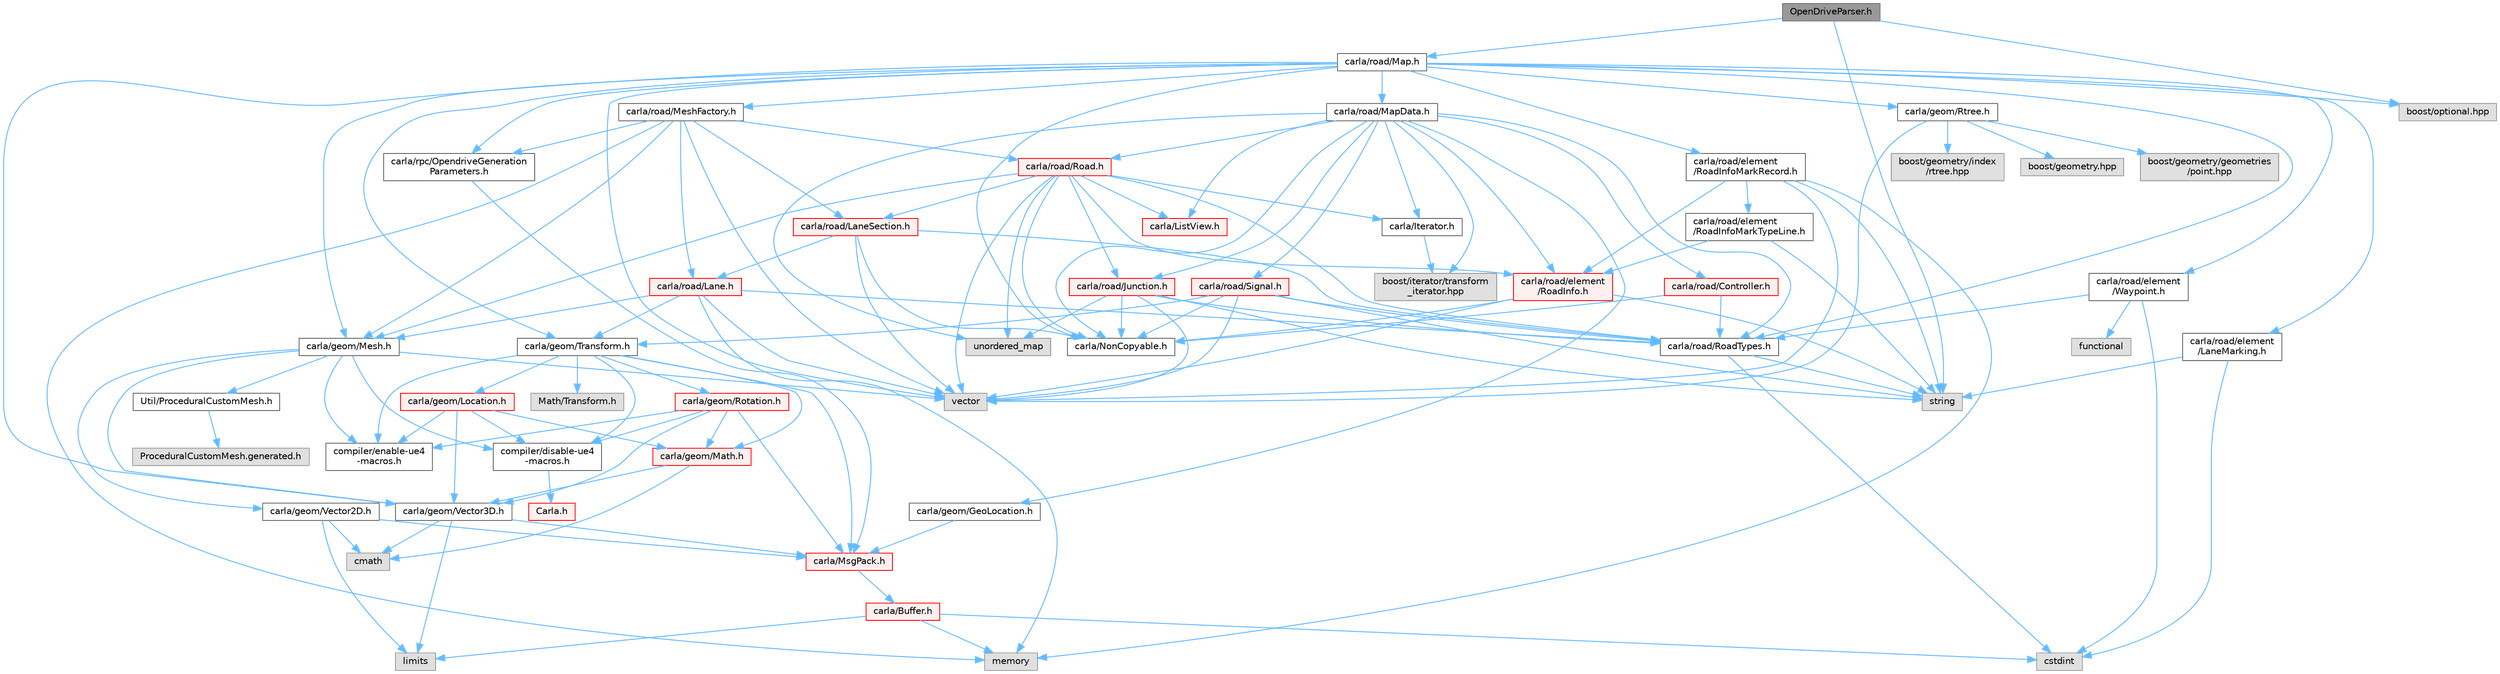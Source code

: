 digraph "OpenDriveParser.h"
{
 // INTERACTIVE_SVG=YES
 // LATEX_PDF_SIZE
  bgcolor="transparent";
  edge [fontname=Helvetica,fontsize=10,labelfontname=Helvetica,labelfontsize=10];
  node [fontname=Helvetica,fontsize=10,shape=box,height=0.2,width=0.4];
  Node1 [id="Node000001",label="OpenDriveParser.h",height=0.2,width=0.4,color="gray40", fillcolor="grey60", style="filled", fontcolor="black",tooltip=" "];
  Node1 -> Node2 [id="edge1_Node000001_Node000002",color="steelblue1",style="solid",tooltip=" "];
  Node2 [id="Node000002",label="carla/road/Map.h",height=0.2,width=0.4,color="grey40", fillcolor="white", style="filled",URL="$df/d64/road_2Map_8h.html",tooltip=" "];
  Node2 -> Node3 [id="edge2_Node000002_Node000003",color="steelblue1",style="solid",tooltip=" "];
  Node3 [id="Node000003",label="carla/geom/Mesh.h",height=0.2,width=0.4,color="grey40", fillcolor="white", style="filled",URL="$d9/d31/Mesh_8h.html",tooltip=" "];
  Node3 -> Node4 [id="edge3_Node000003_Node000004",color="steelblue1",style="solid",tooltip=" "];
  Node4 [id="Node000004",label="vector",height=0.2,width=0.4,color="grey60", fillcolor="#E0E0E0", style="filled",tooltip=" "];
  Node3 -> Node5 [id="edge4_Node000003_Node000005",color="steelblue1",style="solid",tooltip=" "];
  Node5 [id="Node000005",label="carla/geom/Vector3D.h",height=0.2,width=0.4,color="grey40", fillcolor="white", style="filled",URL="$de/d70/geom_2Vector3D_8h.html",tooltip=" "];
  Node5 -> Node6 [id="edge5_Node000005_Node000006",color="steelblue1",style="solid",tooltip=" "];
  Node6 [id="Node000006",label="carla/MsgPack.h",height=0.2,width=0.4,color="red", fillcolor="#FFF0F0", style="filled",URL="$d9/d6f/MsgPack_8h.html",tooltip=" "];
  Node6 -> Node7 [id="edge6_Node000006_Node000007",color="steelblue1",style="solid",tooltip=" "];
  Node7 [id="Node000007",label="carla/Buffer.h",height=0.2,width=0.4,color="red", fillcolor="#FFF0F0", style="filled",URL="$d2/dda/carla_2Buffer_8h.html",tooltip=" "];
  Node7 -> Node16 [id="edge7_Node000007_Node000016",color="steelblue1",style="solid",tooltip=" "];
  Node16 [id="Node000016",label="cstdint",height=0.2,width=0.4,color="grey60", fillcolor="#E0E0E0", style="filled",tooltip=" "];
  Node7 -> Node17 [id="edge8_Node000007_Node000017",color="steelblue1",style="solid",tooltip=" "];
  Node17 [id="Node000017",label="limits",height=0.2,width=0.4,color="grey60", fillcolor="#E0E0E0", style="filled",tooltip=" "];
  Node7 -> Node18 [id="edge9_Node000007_Node000018",color="steelblue1",style="solid",tooltip=" "];
  Node18 [id="Node000018",label="memory",height=0.2,width=0.4,color="grey60", fillcolor="#E0E0E0", style="filled",tooltip=" "];
  Node5 -> Node21 [id="edge10_Node000005_Node000021",color="steelblue1",style="solid",tooltip=" "];
  Node21 [id="Node000021",label="cmath",height=0.2,width=0.4,color="grey60", fillcolor="#E0E0E0", style="filled",tooltip=" "];
  Node5 -> Node17 [id="edge11_Node000005_Node000017",color="steelblue1",style="solid",tooltip=" "];
  Node3 -> Node22 [id="edge12_Node000003_Node000022",color="steelblue1",style="solid",tooltip=" "];
  Node22 [id="Node000022",label="carla/geom/Vector2D.h",height=0.2,width=0.4,color="grey40", fillcolor="white", style="filled",URL="$d7/d26/geom_2Vector2D_8h.html",tooltip=" "];
  Node22 -> Node6 [id="edge13_Node000022_Node000006",color="steelblue1",style="solid",tooltip=" "];
  Node22 -> Node21 [id="edge14_Node000022_Node000021",color="steelblue1",style="solid",tooltip=" "];
  Node22 -> Node17 [id="edge15_Node000022_Node000017",color="steelblue1",style="solid",tooltip=" "];
  Node3 -> Node23 [id="edge16_Node000003_Node000023",color="steelblue1",style="solid",tooltip=" "];
  Node23 [id="Node000023",label="compiler/enable-ue4\l-macros.h",height=0.2,width=0.4,color="grey40", fillcolor="white", style="filled",URL="$d9/da2/enable-ue4-macros_8h.html",tooltip=" "];
  Node3 -> Node24 [id="edge17_Node000003_Node000024",color="steelblue1",style="solid",tooltip=" "];
  Node24 [id="Node000024",label="Util/ProceduralCustomMesh.h",height=0.2,width=0.4,color="grey40", fillcolor="white", style="filled",URL="$d5/d30/ProceduralCustomMesh_8h.html",tooltip=" "];
  Node24 -> Node25 [id="edge18_Node000024_Node000025",color="steelblue1",style="solid",tooltip=" "];
  Node25 [id="Node000025",label="ProceduralCustomMesh.generated.h",height=0.2,width=0.4,color="grey60", fillcolor="#E0E0E0", style="filled",tooltip=" "];
  Node3 -> Node26 [id="edge19_Node000003_Node000026",color="steelblue1",style="solid",tooltip=" "];
  Node26 [id="Node000026",label="compiler/disable-ue4\l-macros.h",height=0.2,width=0.4,color="grey40", fillcolor="white", style="filled",URL="$d2/d02/disable-ue4-macros_8h.html",tooltip=" "];
  Node26 -> Node27 [id="edge20_Node000026_Node000027",color="steelblue1",style="solid",tooltip=" "];
  Node27 [id="Node000027",label="Carla.h",height=0.2,width=0.4,color="red", fillcolor="#FFF0F0", style="filled",URL="$d7/d7d/Carla_8h.html",tooltip=" "];
  Node2 -> Node31 [id="edge21_Node000002_Node000031",color="steelblue1",style="solid",tooltip=" "];
  Node31 [id="Node000031",label="carla/geom/Rtree.h",height=0.2,width=0.4,color="grey40", fillcolor="white", style="filled",URL="$d5/d30/Rtree_8h.html",tooltip=" "];
  Node31 -> Node4 [id="edge22_Node000031_Node000004",color="steelblue1",style="solid",tooltip=" "];
  Node31 -> Node32 [id="edge23_Node000031_Node000032",color="steelblue1",style="solid",tooltip=" "];
  Node32 [id="Node000032",label="boost/geometry.hpp",height=0.2,width=0.4,color="grey60", fillcolor="#E0E0E0", style="filled",tooltip=" "];
  Node31 -> Node33 [id="edge24_Node000031_Node000033",color="steelblue1",style="solid",tooltip=" "];
  Node33 [id="Node000033",label="boost/geometry/geometries\l/point.hpp",height=0.2,width=0.4,color="grey60", fillcolor="#E0E0E0", style="filled",tooltip=" "];
  Node31 -> Node34 [id="edge25_Node000031_Node000034",color="steelblue1",style="solid",tooltip=" "];
  Node34 [id="Node000034",label="boost/geometry/index\l/rtree.hpp",height=0.2,width=0.4,color="grey60", fillcolor="#E0E0E0", style="filled",tooltip=" "];
  Node2 -> Node35 [id="edge26_Node000002_Node000035",color="steelblue1",style="solid",tooltip=" "];
  Node35 [id="Node000035",label="carla/geom/Transform.h",height=0.2,width=0.4,color="grey40", fillcolor="white", style="filled",URL="$de/d17/geom_2Transform_8h.html",tooltip=" "];
  Node35 -> Node6 [id="edge27_Node000035_Node000006",color="steelblue1",style="solid",tooltip=" "];
  Node35 -> Node36 [id="edge28_Node000035_Node000036",color="steelblue1",style="solid",tooltip=" "];
  Node36 [id="Node000036",label="carla/geom/Location.h",height=0.2,width=0.4,color="red", fillcolor="#FFF0F0", style="filled",URL="$d9/d8b/geom_2Location_8h.html",tooltip=" "];
  Node36 -> Node5 [id="edge29_Node000036_Node000005",color="steelblue1",style="solid",tooltip=" "];
  Node36 -> Node38 [id="edge30_Node000036_Node000038",color="steelblue1",style="solid",tooltip=" "];
  Node38 [id="Node000038",label="carla/geom/Math.h",height=0.2,width=0.4,color="red", fillcolor="#FFF0F0", style="filled",URL="$db/d8a/Math_8h.html",tooltip=" "];
  Node38 -> Node5 [id="edge31_Node000038_Node000005",color="steelblue1",style="solid",tooltip=" "];
  Node38 -> Node21 [id="edge32_Node000038_Node000021",color="steelblue1",style="solid",tooltip=" "];
  Node36 -> Node23 [id="edge33_Node000036_Node000023",color="steelblue1",style="solid",tooltip=" "];
  Node36 -> Node26 [id="edge34_Node000036_Node000026",color="steelblue1",style="solid",tooltip=" "];
  Node35 -> Node38 [id="edge35_Node000035_Node000038",color="steelblue1",style="solid",tooltip=" "];
  Node35 -> Node41 [id="edge36_Node000035_Node000041",color="steelblue1",style="solid",tooltip=" "];
  Node41 [id="Node000041",label="carla/geom/Rotation.h",height=0.2,width=0.4,color="red", fillcolor="#FFF0F0", style="filled",URL="$d0/d8f/Rotation_8h.html",tooltip=" "];
  Node41 -> Node6 [id="edge37_Node000041_Node000006",color="steelblue1",style="solid",tooltip=" "];
  Node41 -> Node38 [id="edge38_Node000041_Node000038",color="steelblue1",style="solid",tooltip=" "];
  Node41 -> Node5 [id="edge39_Node000041_Node000005",color="steelblue1",style="solid",tooltip=" "];
  Node41 -> Node23 [id="edge40_Node000041_Node000023",color="steelblue1",style="solid",tooltip=" "];
  Node41 -> Node26 [id="edge41_Node000041_Node000026",color="steelblue1",style="solid",tooltip=" "];
  Node35 -> Node23 [id="edge42_Node000035_Node000023",color="steelblue1",style="solid",tooltip=" "];
  Node35 -> Node43 [id="edge43_Node000035_Node000043",color="steelblue1",style="solid",tooltip=" "];
  Node43 [id="Node000043",label="Math/Transform.h",height=0.2,width=0.4,color="grey60", fillcolor="#E0E0E0", style="filled",tooltip=" "];
  Node35 -> Node26 [id="edge44_Node000035_Node000026",color="steelblue1",style="solid",tooltip=" "];
  Node2 -> Node44 [id="edge45_Node000002_Node000044",color="steelblue1",style="solid",tooltip=" "];
  Node44 [id="Node000044",label="carla/NonCopyable.h",height=0.2,width=0.4,color="grey40", fillcolor="white", style="filled",URL="$d4/dd8/LibCarla_2source_2carla_2NonCopyable_8h.html",tooltip=" "];
  Node2 -> Node45 [id="edge46_Node000002_Node000045",color="steelblue1",style="solid",tooltip=" "];
  Node45 [id="Node000045",label="carla/road/element\l/LaneMarking.h",height=0.2,width=0.4,color="grey40", fillcolor="white", style="filled",URL="$d5/d4c/LaneMarking_8h.html",tooltip=" "];
  Node45 -> Node16 [id="edge47_Node000045_Node000016",color="steelblue1",style="solid",tooltip=" "];
  Node45 -> Node46 [id="edge48_Node000045_Node000046",color="steelblue1",style="solid",tooltip=" "];
  Node46 [id="Node000046",label="string",height=0.2,width=0.4,color="grey60", fillcolor="#E0E0E0", style="filled",tooltip=" "];
  Node2 -> Node47 [id="edge49_Node000002_Node000047",color="steelblue1",style="solid",tooltip=" "];
  Node47 [id="Node000047",label="carla/road/element\l/RoadInfoMarkRecord.h",height=0.2,width=0.4,color="grey40", fillcolor="white", style="filled",URL="$dd/d32/RoadInfoMarkRecord_8h.html",tooltip=" "];
  Node47 -> Node48 [id="edge50_Node000047_Node000048",color="steelblue1",style="solid",tooltip=" "];
  Node48 [id="Node000048",label="carla/road/element\l/RoadInfo.h",height=0.2,width=0.4,color="red", fillcolor="#FFF0F0", style="filled",URL="$de/d3a/RoadInfo_8h.html",tooltip=" "];
  Node48 -> Node44 [id="edge51_Node000048_Node000044",color="steelblue1",style="solid",tooltip=" "];
  Node48 -> Node46 [id="edge52_Node000048_Node000046",color="steelblue1",style="solid",tooltip=" "];
  Node48 -> Node4 [id="edge53_Node000048_Node000004",color="steelblue1",style="solid",tooltip=" "];
  Node47 -> Node51 [id="edge54_Node000047_Node000051",color="steelblue1",style="solid",tooltip=" "];
  Node51 [id="Node000051",label="carla/road/element\l/RoadInfoMarkTypeLine.h",height=0.2,width=0.4,color="grey40", fillcolor="white", style="filled",URL="$da/d4f/RoadInfoMarkTypeLine_8h.html",tooltip=" "];
  Node51 -> Node48 [id="edge55_Node000051_Node000048",color="steelblue1",style="solid",tooltip=" "];
  Node51 -> Node46 [id="edge56_Node000051_Node000046",color="steelblue1",style="solid",tooltip=" "];
  Node47 -> Node46 [id="edge57_Node000047_Node000046",color="steelblue1",style="solid",tooltip=" "];
  Node47 -> Node4 [id="edge58_Node000047_Node000004",color="steelblue1",style="solid",tooltip=" "];
  Node47 -> Node18 [id="edge59_Node000047_Node000018",color="steelblue1",style="solid",tooltip=" "];
  Node2 -> Node52 [id="edge60_Node000002_Node000052",color="steelblue1",style="solid",tooltip=" "];
  Node52 [id="Node000052",label="carla/road/element\l/Waypoint.h",height=0.2,width=0.4,color="grey40", fillcolor="white", style="filled",URL="$d3/dbb/road_2element_2Waypoint_8h.html",tooltip=" "];
  Node52 -> Node53 [id="edge61_Node000052_Node000053",color="steelblue1",style="solid",tooltip=" "];
  Node53 [id="Node000053",label="carla/road/RoadTypes.h",height=0.2,width=0.4,color="grey40", fillcolor="white", style="filled",URL="$d6/dbb/RoadTypes_8h.html",tooltip=" "];
  Node53 -> Node16 [id="edge62_Node000053_Node000016",color="steelblue1",style="solid",tooltip=" "];
  Node53 -> Node46 [id="edge63_Node000053_Node000046",color="steelblue1",style="solid",tooltip=" "];
  Node52 -> Node16 [id="edge64_Node000052_Node000016",color="steelblue1",style="solid",tooltip=" "];
  Node52 -> Node54 [id="edge65_Node000052_Node000054",color="steelblue1",style="solid",tooltip=" "];
  Node54 [id="Node000054",label="functional",height=0.2,width=0.4,color="grey60", fillcolor="#E0E0E0", style="filled",tooltip=" "];
  Node2 -> Node55 [id="edge66_Node000002_Node000055",color="steelblue1",style="solid",tooltip=" "];
  Node55 [id="Node000055",label="carla/road/MapData.h",height=0.2,width=0.4,color="grey40", fillcolor="white", style="filled",URL="$d5/db7/MapData_8h.html",tooltip=" "];
  Node55 -> Node56 [id="edge67_Node000055_Node000056",color="steelblue1",style="solid",tooltip=" "];
  Node56 [id="Node000056",label="carla/geom/GeoLocation.h",height=0.2,width=0.4,color="grey40", fillcolor="white", style="filled",URL="$d7/d86/GeoLocation_8h.html",tooltip=" "];
  Node56 -> Node6 [id="edge68_Node000056_Node000006",color="steelblue1",style="solid",tooltip=" "];
  Node55 -> Node57 [id="edge69_Node000055_Node000057",color="steelblue1",style="solid",tooltip=" "];
  Node57 [id="Node000057",label="carla/Iterator.h",height=0.2,width=0.4,color="grey40", fillcolor="white", style="filled",URL="$d7/ddd/Iterator_8h.html",tooltip=" "];
  Node57 -> Node58 [id="edge70_Node000057_Node000058",color="steelblue1",style="solid",tooltip=" "];
  Node58 [id="Node000058",label="boost/iterator/transform\l_iterator.hpp",height=0.2,width=0.4,color="grey60", fillcolor="#E0E0E0", style="filled",tooltip=" "];
  Node55 -> Node59 [id="edge71_Node000055_Node000059",color="steelblue1",style="solid",tooltip=" "];
  Node59 [id="Node000059",label="carla/ListView.h",height=0.2,width=0.4,color="red", fillcolor="#FFF0F0", style="filled",URL="$d4/d50/LibCarla_2source_2carla_2ListView_8h.html",tooltip=" "];
  Node55 -> Node44 [id="edge72_Node000055_Node000044",color="steelblue1",style="solid",tooltip=" "];
  Node55 -> Node61 [id="edge73_Node000055_Node000061",color="steelblue1",style="solid",tooltip=" "];
  Node61 [id="Node000061",label="carla/road/Controller.h",height=0.2,width=0.4,color="red", fillcolor="#FFF0F0", style="filled",URL="$de/d4a/Controller_8h.html",tooltip=" "];
  Node61 -> Node44 [id="edge74_Node000061_Node000044",color="steelblue1",style="solid",tooltip=" "];
  Node61 -> Node53 [id="edge75_Node000061_Node000053",color="steelblue1",style="solid",tooltip=" "];
  Node55 -> Node48 [id="edge76_Node000055_Node000048",color="steelblue1",style="solid",tooltip=" "];
  Node55 -> Node63 [id="edge77_Node000055_Node000063",color="steelblue1",style="solid",tooltip=" "];
  Node63 [id="Node000063",label="carla/road/Junction.h",height=0.2,width=0.4,color="red", fillcolor="#FFF0F0", style="filled",URL="$d1/d3a/road_2Junction_8h.html",tooltip=" "];
  Node63 -> Node44 [id="edge78_Node000063_Node000044",color="steelblue1",style="solid",tooltip=" "];
  Node63 -> Node53 [id="edge79_Node000063_Node000053",color="steelblue1",style="solid",tooltip=" "];
  Node63 -> Node68 [id="edge80_Node000063_Node000068",color="steelblue1",style="solid",tooltip=" "];
  Node68 [id="Node000068",label="unordered_map",height=0.2,width=0.4,color="grey60", fillcolor="#E0E0E0", style="filled",tooltip=" "];
  Node63 -> Node4 [id="edge81_Node000063_Node000004",color="steelblue1",style="solid",tooltip=" "];
  Node63 -> Node46 [id="edge82_Node000063_Node000046",color="steelblue1",style="solid",tooltip=" "];
  Node55 -> Node70 [id="edge83_Node000055_Node000070",color="steelblue1",style="solid",tooltip=" "];
  Node70 [id="Node000070",label="carla/road/Road.h",height=0.2,width=0.4,color="red", fillcolor="#FFF0F0", style="filled",URL="$db/d48/Road_8h.html",tooltip=" "];
  Node70 -> Node3 [id="edge84_Node000070_Node000003",color="steelblue1",style="solid",tooltip=" "];
  Node70 -> Node57 [id="edge85_Node000070_Node000057",color="steelblue1",style="solid",tooltip=" "];
  Node70 -> Node59 [id="edge86_Node000070_Node000059",color="steelblue1",style="solid",tooltip=" "];
  Node70 -> Node44 [id="edge87_Node000070_Node000044",color="steelblue1",style="solid",tooltip=" "];
  Node70 -> Node48 [id="edge88_Node000070_Node000048",color="steelblue1",style="solid",tooltip=" "];
  Node70 -> Node63 [id="edge89_Node000070_Node000063",color="steelblue1",style="solid",tooltip=" "];
  Node70 -> Node77 [id="edge90_Node000070_Node000077",color="steelblue1",style="solid",tooltip=" "];
  Node77 [id="Node000077",label="carla/road/LaneSection.h",height=0.2,width=0.4,color="red", fillcolor="#FFF0F0", style="filled",URL="$d6/dfd/LaneSection_8h.html",tooltip=" "];
  Node77 -> Node44 [id="edge91_Node000077_Node000044",color="steelblue1",style="solid",tooltip=" "];
  Node77 -> Node78 [id="edge92_Node000077_Node000078",color="steelblue1",style="solid",tooltip=" "];
  Node78 [id="Node000078",label="carla/road/Lane.h",height=0.2,width=0.4,color="red", fillcolor="#FFF0F0", style="filled",URL="$d8/d27/Lane_8h.html",tooltip=" "];
  Node78 -> Node3 [id="edge93_Node000078_Node000003",color="steelblue1",style="solid",tooltip=" "];
  Node78 -> Node35 [id="edge94_Node000078_Node000035",color="steelblue1",style="solid",tooltip=" "];
  Node78 -> Node53 [id="edge95_Node000078_Node000053",color="steelblue1",style="solid",tooltip=" "];
  Node78 -> Node4 [id="edge96_Node000078_Node000004",color="steelblue1",style="solid",tooltip=" "];
  Node78 -> Node18 [id="edge97_Node000078_Node000018",color="steelblue1",style="solid",tooltip=" "];
  Node77 -> Node53 [id="edge98_Node000077_Node000053",color="steelblue1",style="solid",tooltip=" "];
  Node77 -> Node4 [id="edge99_Node000077_Node000004",color="steelblue1",style="solid",tooltip=" "];
  Node70 -> Node53 [id="edge100_Node000070_Node000053",color="steelblue1",style="solid",tooltip=" "];
  Node70 -> Node68 [id="edge101_Node000070_Node000068",color="steelblue1",style="solid",tooltip=" "];
  Node70 -> Node4 [id="edge102_Node000070_Node000004",color="steelblue1",style="solid",tooltip=" "];
  Node55 -> Node53 [id="edge103_Node000055_Node000053",color="steelblue1",style="solid",tooltip=" "];
  Node55 -> Node80 [id="edge104_Node000055_Node000080",color="steelblue1",style="solid",tooltip=" "];
  Node80 [id="Node000080",label="carla/road/Signal.h",height=0.2,width=0.4,color="red", fillcolor="#FFF0F0", style="filled",URL="$d0/def/Signal_8h.html",tooltip=" "];
  Node80 -> Node44 [id="edge105_Node000080_Node000044",color="steelblue1",style="solid",tooltip=" "];
  Node80 -> Node53 [id="edge106_Node000080_Node000053",color="steelblue1",style="solid",tooltip=" "];
  Node80 -> Node35 [id="edge107_Node000080_Node000035",color="steelblue1",style="solid",tooltip=" "];
  Node80 -> Node46 [id="edge108_Node000080_Node000046",color="steelblue1",style="solid",tooltip=" "];
  Node80 -> Node4 [id="edge109_Node000080_Node000004",color="steelblue1",style="solid",tooltip=" "];
  Node55 -> Node58 [id="edge110_Node000055_Node000058",color="steelblue1",style="solid",tooltip=" "];
  Node55 -> Node68 [id="edge111_Node000055_Node000068",color="steelblue1",style="solid",tooltip=" "];
  Node2 -> Node53 [id="edge112_Node000002_Node000053",color="steelblue1",style="solid",tooltip=" "];
  Node2 -> Node87 [id="edge113_Node000002_Node000087",color="steelblue1",style="solid",tooltip=" "];
  Node87 [id="Node000087",label="carla/road/MeshFactory.h",height=0.2,width=0.4,color="grey40", fillcolor="white", style="filled",URL="$d9/d87/MeshFactory_8h.html",tooltip=" "];
  Node87 -> Node18 [id="edge114_Node000087_Node000018",color="steelblue1",style="solid",tooltip=" "];
  Node87 -> Node4 [id="edge115_Node000087_Node000004",color="steelblue1",style="solid",tooltip=" "];
  Node87 -> Node3 [id="edge116_Node000087_Node000003",color="steelblue1",style="solid",tooltip=" "];
  Node87 -> Node70 [id="edge117_Node000087_Node000070",color="steelblue1",style="solid",tooltip=" "];
  Node87 -> Node77 [id="edge118_Node000087_Node000077",color="steelblue1",style="solid",tooltip=" "];
  Node87 -> Node78 [id="edge119_Node000087_Node000078",color="steelblue1",style="solid",tooltip=" "];
  Node87 -> Node88 [id="edge120_Node000087_Node000088",color="steelblue1",style="solid",tooltip=" "];
  Node88 [id="Node000088",label="carla/rpc/OpendriveGeneration\lParameters.h",height=0.2,width=0.4,color="grey40", fillcolor="white", style="filled",URL="$d9/d3b/OpendriveGenerationParameters_8h.html",tooltip=" "];
  Node88 -> Node6 [id="edge121_Node000088_Node000006",color="steelblue1",style="solid",tooltip=" "];
  Node2 -> Node5 [id="edge122_Node000002_Node000005",color="steelblue1",style="solid",tooltip=" "];
  Node2 -> Node88 [id="edge123_Node000002_Node000088",color="steelblue1",style="solid",tooltip=" "];
  Node2 -> Node89 [id="edge124_Node000002_Node000089",color="steelblue1",style="solid",tooltip=" "];
  Node89 [id="Node000089",label="boost/optional.hpp",height=0.2,width=0.4,color="grey60", fillcolor="#E0E0E0", style="filled",tooltip=" "];
  Node2 -> Node4 [id="edge125_Node000002_Node000004",color="steelblue1",style="solid",tooltip=" "];
  Node1 -> Node89 [id="edge126_Node000001_Node000089",color="steelblue1",style="solid",tooltip=" "];
  Node1 -> Node46 [id="edge127_Node000001_Node000046",color="steelblue1",style="solid",tooltip=" "];
}
